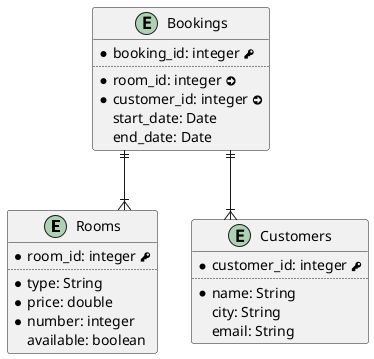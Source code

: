 @startuml
'https://plantuml.com/ie-diagram

skinparam linetype ortho

entity Rooms {
* room_id: integer <&key>
..
* type: String
* price: double
* number: integer
available: boolean
}

entity Customers {
* customer_id: integer <&key>
..
* name: String
city: String
email: String
}

entity Bookings {
* booking_id: integer <&key>
..
* room_id: integer <&arrow-circle-right>
* customer_id: integer <&arrow-circle-right>
start_date: Date
end_date: Date
}

Bookings ||--|{ Rooms
Bookings ||--|{ Customers

@enduml